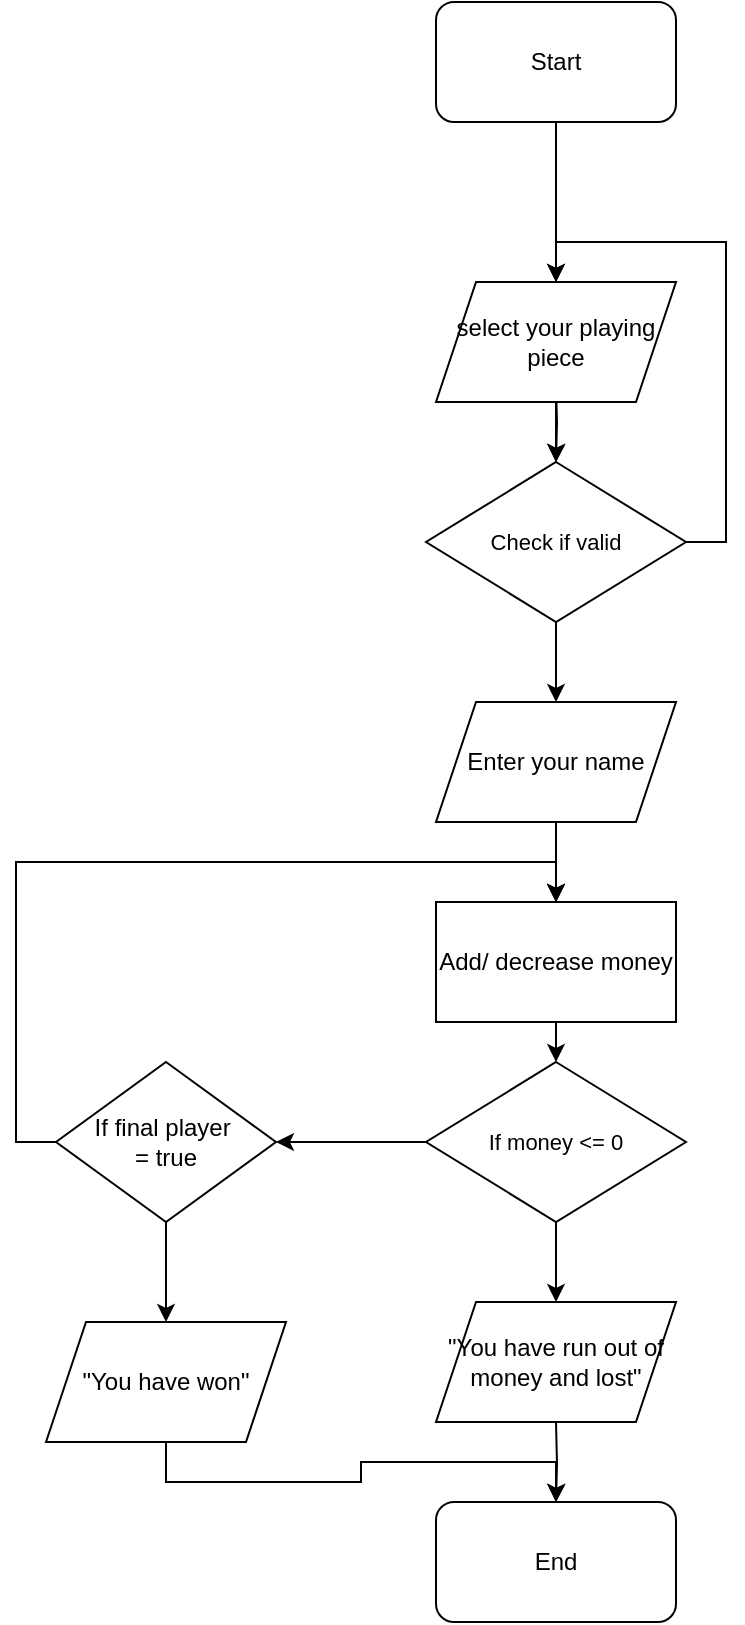 <mxfile version="27.0.4">
  <diagram name="Page-1" id="k8HVUwOzRo4_6BcJMVOy">
    <mxGraphModel dx="969" dy="744" grid="1" gridSize="10" guides="1" tooltips="1" connect="1" arrows="1" fold="1" page="1" pageScale="1" pageWidth="827" pageHeight="1169" math="0" shadow="0">
      <root>
        <mxCell id="0" />
        <mxCell id="1" parent="0" />
        <mxCell id="DzRHwn6-K2XAgFEjyatm-40" style="edgeStyle=orthogonalEdgeStyle;rounded=0;orthogonalLoop=1;jettySize=auto;html=1;exitX=0.5;exitY=1;exitDx=0;exitDy=0;entryX=0.5;entryY=0;entryDx=0;entryDy=0;" edge="1" parent="1" source="DzRHwn6-K2XAgFEjyatm-1" target="DzRHwn6-K2XAgFEjyatm-37">
          <mxGeometry relative="1" as="geometry" />
        </mxCell>
        <mxCell id="DzRHwn6-K2XAgFEjyatm-1" value="Start" style="rounded=1;whiteSpace=wrap;html=1;" vertex="1" parent="1">
          <mxGeometry x="440" y="80" width="120" height="60" as="geometry" />
        </mxCell>
        <mxCell id="DzRHwn6-K2XAgFEjyatm-6" style="edgeStyle=orthogonalEdgeStyle;rounded=0;orthogonalLoop=1;jettySize=auto;html=1;exitX=0.5;exitY=1;exitDx=0;exitDy=0;" edge="1" parent="1">
          <mxGeometry relative="1" as="geometry">
            <mxPoint x="500" y="310" as="targetPoint" />
            <mxPoint x="500" y="270" as="sourcePoint" />
          </mxGeometry>
        </mxCell>
        <mxCell id="DzRHwn6-K2XAgFEjyatm-15" style="edgeStyle=orthogonalEdgeStyle;rounded=0;orthogonalLoop=1;jettySize=auto;html=1;exitX=0.5;exitY=1;exitDx=0;exitDy=0;entryX=0.5;entryY=0;entryDx=0;entryDy=0;" edge="1" parent="1" source="DzRHwn6-K2XAgFEjyatm-12">
          <mxGeometry relative="1" as="geometry">
            <mxPoint x="500" y="430" as="targetPoint" />
          </mxGeometry>
        </mxCell>
        <mxCell id="DzRHwn6-K2XAgFEjyatm-12" value="&lt;font&gt;Check if valid&lt;/font&gt;" style="rhombus;whiteSpace=wrap;html=1;fontSize=11;" vertex="1" parent="1">
          <mxGeometry x="435" y="310" width="130" height="80" as="geometry" />
        </mxCell>
        <mxCell id="DzRHwn6-K2XAgFEjyatm-18" style="edgeStyle=orthogonalEdgeStyle;rounded=0;orthogonalLoop=1;jettySize=auto;html=1;exitX=0.5;exitY=1;exitDx=0;exitDy=0;entryX=0.5;entryY=0;entryDx=0;entryDy=0;" edge="1" parent="1" target="DzRHwn6-K2XAgFEjyatm-17">
          <mxGeometry relative="1" as="geometry">
            <mxPoint x="500" y="510" as="sourcePoint" />
          </mxGeometry>
        </mxCell>
        <mxCell id="DzRHwn6-K2XAgFEjyatm-20" style="edgeStyle=orthogonalEdgeStyle;rounded=0;orthogonalLoop=1;jettySize=auto;html=1;exitX=0.5;exitY=1;exitDx=0;exitDy=0;entryX=0.5;entryY=0;entryDx=0;entryDy=0;" edge="1" parent="1" source="DzRHwn6-K2XAgFEjyatm-17">
          <mxGeometry relative="1" as="geometry">
            <mxPoint x="500" y="610" as="targetPoint" />
          </mxGeometry>
        </mxCell>
        <mxCell id="DzRHwn6-K2XAgFEjyatm-17" value="Add/ decrease money" style="rounded=0;whiteSpace=wrap;html=1;" vertex="1" parent="1">
          <mxGeometry x="440" y="530" width="120" height="60" as="geometry" />
        </mxCell>
        <mxCell id="DzRHwn6-K2XAgFEjyatm-23" style="edgeStyle=orthogonalEdgeStyle;rounded=0;orthogonalLoop=1;jettySize=auto;html=1;exitX=0.5;exitY=1;exitDx=0;exitDy=0;" edge="1" parent="1" source="DzRHwn6-K2XAgFEjyatm-21">
          <mxGeometry relative="1" as="geometry">
            <mxPoint x="500" y="730" as="targetPoint" />
          </mxGeometry>
        </mxCell>
        <mxCell id="DzRHwn6-K2XAgFEjyatm-27" style="edgeStyle=orthogonalEdgeStyle;rounded=0;orthogonalLoop=1;jettySize=auto;html=1;exitX=0;exitY=0.5;exitDx=0;exitDy=0;" edge="1" parent="1" source="DzRHwn6-K2XAgFEjyatm-21">
          <mxGeometry relative="1" as="geometry">
            <mxPoint x="360" y="650" as="targetPoint" />
          </mxGeometry>
        </mxCell>
        <mxCell id="DzRHwn6-K2XAgFEjyatm-21" value="If money &amp;lt;= 0" style="rhombus;whiteSpace=wrap;html=1;fontSize=11;fontStyle=0" vertex="1" parent="1">
          <mxGeometry x="435" y="610" width="130" height="80" as="geometry" />
        </mxCell>
        <mxCell id="DzRHwn6-K2XAgFEjyatm-25" style="edgeStyle=orthogonalEdgeStyle;rounded=0;orthogonalLoop=1;jettySize=auto;html=1;exitX=0.5;exitY=1;exitDx=0;exitDy=0;" edge="1" parent="1" target="DzRHwn6-K2XAgFEjyatm-26">
          <mxGeometry relative="1" as="geometry">
            <mxPoint x="500" y="840" as="targetPoint" />
            <mxPoint x="500" y="790" as="sourcePoint" />
          </mxGeometry>
        </mxCell>
        <mxCell id="DzRHwn6-K2XAgFEjyatm-26" value="End" style="rounded=1;whiteSpace=wrap;html=1;" vertex="1" parent="1">
          <mxGeometry x="440" y="830" width="120" height="60" as="geometry" />
        </mxCell>
        <mxCell id="DzRHwn6-K2XAgFEjyatm-30" style="edgeStyle=orthogonalEdgeStyle;rounded=0;orthogonalLoop=1;jettySize=auto;html=1;exitX=0;exitY=0.5;exitDx=0;exitDy=0;entryX=0.5;entryY=0;entryDx=0;entryDy=0;" edge="1" parent="1" source="DzRHwn6-K2XAgFEjyatm-28" target="DzRHwn6-K2XAgFEjyatm-17">
          <mxGeometry relative="1" as="geometry" />
        </mxCell>
        <mxCell id="DzRHwn6-K2XAgFEjyatm-31" style="edgeStyle=orthogonalEdgeStyle;rounded=0;orthogonalLoop=1;jettySize=auto;html=1;exitX=0.5;exitY=1;exitDx=0;exitDy=0;" edge="1" parent="1" source="DzRHwn6-K2XAgFEjyatm-28">
          <mxGeometry relative="1" as="geometry">
            <mxPoint x="305" y="740" as="targetPoint" />
          </mxGeometry>
        </mxCell>
        <mxCell id="DzRHwn6-K2XAgFEjyatm-28" value="If&amp;nbsp;&lt;span style=&quot;background-color: transparent; color: light-dark(rgb(0, 0, 0), rgb(255, 255, 255));&quot;&gt;final&amp;nbsp;&lt;/span&gt;&lt;span style=&quot;background-color: transparent; color: light-dark(rgb(0, 0, 0), rgb(255, 255, 255));&quot;&gt;player&amp;nbsp;&lt;/span&gt;&lt;div&gt;&lt;span style=&quot;background-color: transparent; color: light-dark(rgb(0, 0, 0), rgb(255, 255, 255));&quot;&gt;= true&lt;/span&gt;&lt;/div&gt;" style="rhombus;whiteSpace=wrap;html=1;" vertex="1" parent="1">
          <mxGeometry x="250" y="610" width="110" height="80" as="geometry" />
        </mxCell>
        <mxCell id="DzRHwn6-K2XAgFEjyatm-38" value="" style="edgeStyle=orthogonalEdgeStyle;rounded=0;orthogonalLoop=1;jettySize=auto;html=1;" edge="1" parent="1" source="DzRHwn6-K2XAgFEjyatm-37" target="DzRHwn6-K2XAgFEjyatm-12">
          <mxGeometry relative="1" as="geometry" />
        </mxCell>
        <mxCell id="DzRHwn6-K2XAgFEjyatm-39" value="" style="edgeStyle=orthogonalEdgeStyle;rounded=0;orthogonalLoop=1;jettySize=auto;html=1;exitX=1;exitY=0.5;exitDx=0;exitDy=0;entryX=0.5;entryY=0;entryDx=0;entryDy=0;" edge="1" parent="1" source="DzRHwn6-K2XAgFEjyatm-12" target="DzRHwn6-K2XAgFEjyatm-37">
          <mxGeometry relative="1" as="geometry">
            <mxPoint x="565" y="350" as="sourcePoint" />
            <mxPoint x="500" y="190" as="targetPoint" />
          </mxGeometry>
        </mxCell>
        <mxCell id="DzRHwn6-K2XAgFEjyatm-37" value="select your playing piece" style="shape=parallelogram;perimeter=parallelogramPerimeter;whiteSpace=wrap;html=1;fixedSize=1;" vertex="1" parent="1">
          <mxGeometry x="440" y="220" width="120" height="60" as="geometry" />
        </mxCell>
        <mxCell id="DzRHwn6-K2XAgFEjyatm-42" style="edgeStyle=orthogonalEdgeStyle;rounded=0;orthogonalLoop=1;jettySize=auto;html=1;exitX=0.5;exitY=1;exitDx=0;exitDy=0;entryX=0.5;entryY=0;entryDx=0;entryDy=0;" edge="1" parent="1" source="DzRHwn6-K2XAgFEjyatm-41" target="DzRHwn6-K2XAgFEjyatm-17">
          <mxGeometry relative="1" as="geometry" />
        </mxCell>
        <mxCell id="DzRHwn6-K2XAgFEjyatm-41" value="Enter your name" style="shape=parallelogram;perimeter=parallelogramPerimeter;whiteSpace=wrap;html=1;fixedSize=1;" vertex="1" parent="1">
          <mxGeometry x="440" y="430" width="120" height="60" as="geometry" />
        </mxCell>
        <mxCell id="DzRHwn6-K2XAgFEjyatm-43" value="&quot;You have run out of money and lost&quot;" style="shape=parallelogram;perimeter=parallelogramPerimeter;whiteSpace=wrap;html=1;fixedSize=1;" vertex="1" parent="1">
          <mxGeometry x="440" y="730" width="120" height="60" as="geometry" />
        </mxCell>
        <mxCell id="DzRHwn6-K2XAgFEjyatm-45" style="edgeStyle=orthogonalEdgeStyle;rounded=0;orthogonalLoop=1;jettySize=auto;html=1;exitX=0.5;exitY=1;exitDx=0;exitDy=0;entryX=0.5;entryY=0;entryDx=0;entryDy=0;" edge="1" parent="1" source="DzRHwn6-K2XAgFEjyatm-44" target="DzRHwn6-K2XAgFEjyatm-26">
          <mxGeometry relative="1" as="geometry" />
        </mxCell>
        <mxCell id="DzRHwn6-K2XAgFEjyatm-44" value="&quot;You have won&quot;" style="shape=parallelogram;perimeter=parallelogramPerimeter;whiteSpace=wrap;html=1;fixedSize=1;" vertex="1" parent="1">
          <mxGeometry x="245" y="740" width="120" height="60" as="geometry" />
        </mxCell>
      </root>
    </mxGraphModel>
  </diagram>
</mxfile>
